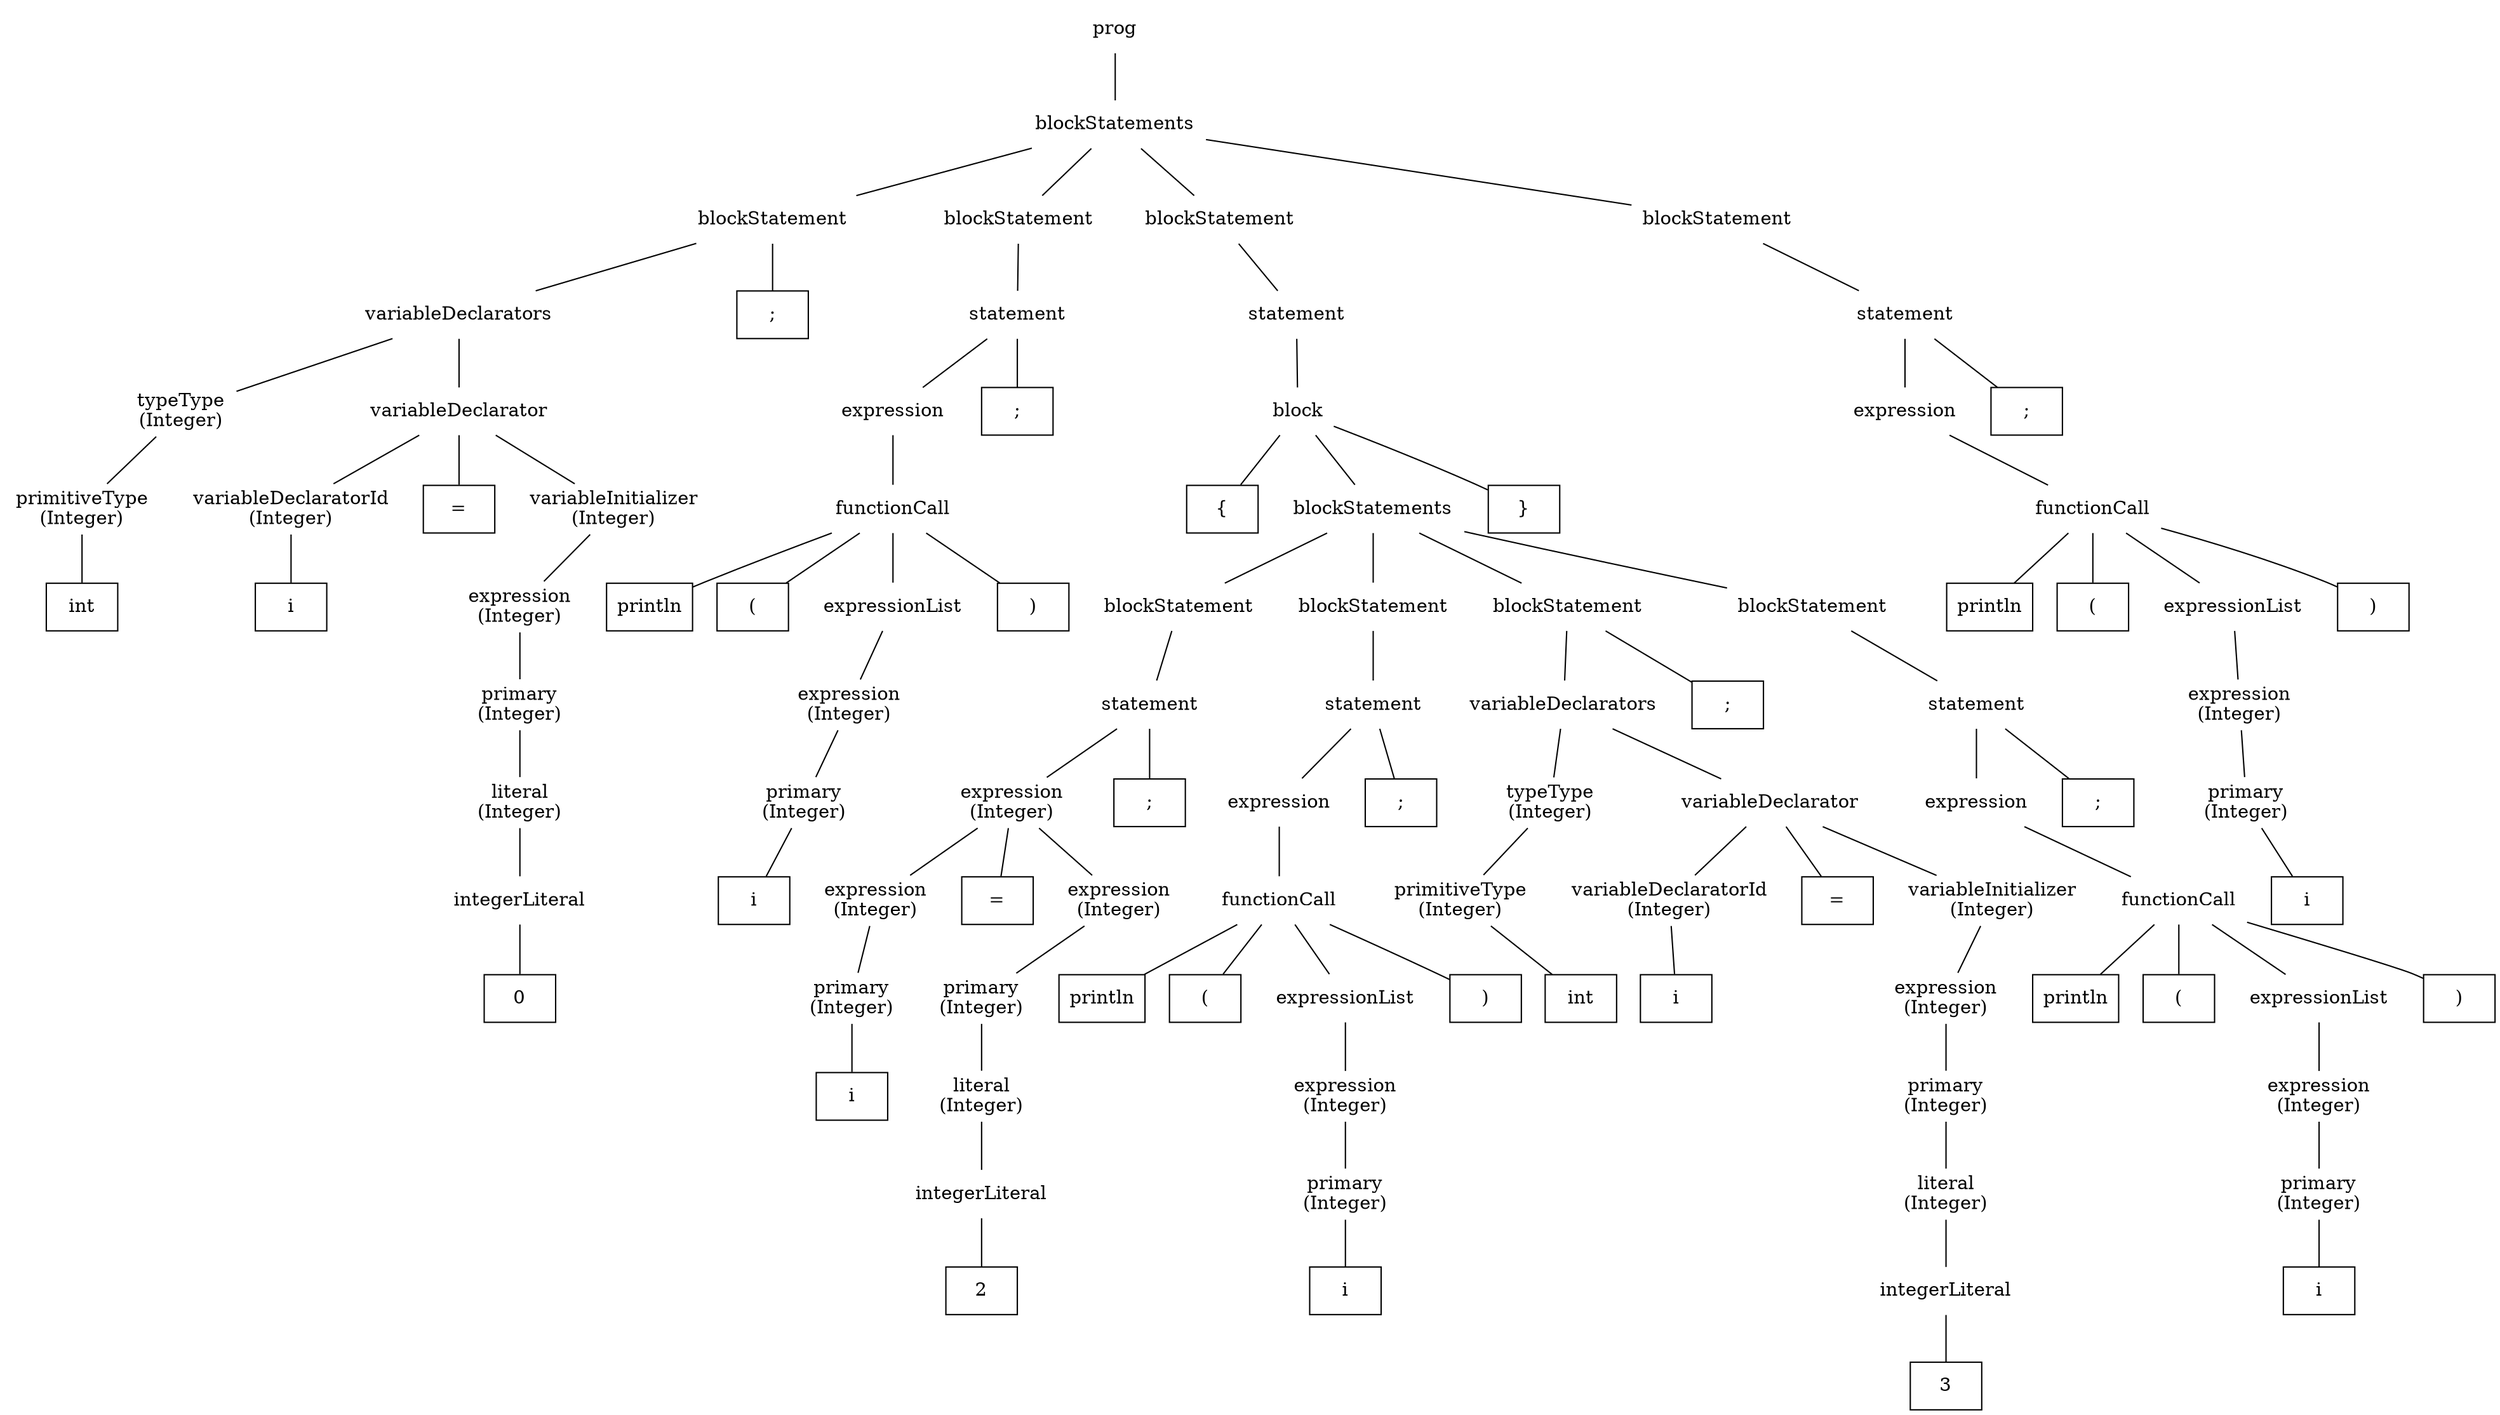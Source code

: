 graph at {
node [shape=plaintext]
0 [label="prog"]
1 [label="blockStatements"]
0 -- 1
2 [label="blockStatement"]
1 -- 2
3 [label="variableDeclarators"]
2 -- 3
4 [label="typeType"]
3 -- 4
5 [label="primitiveType"]
4 -- 5
6 [label="int" shape=rectangle]
5 -- 6
7 [label="variableDeclarator"]
3 -- 7
8 [label="variableDeclaratorId"]
7 -- 8
9 [label="i" shape=rectangle]
8 -- 9
10 [label="=" shape=rectangle]
7 -- 10
11 [label="variableInitializer"]
7 -- 11
12 [label="expression"]
11 -- 12
13 [label="primary"]
12 -- 13
14 [label="literal"]
13 -- 14
15 [label="integerLiteral"]
14 -- 15
16 [label="0" shape=rectangle]
15 -- 16
17 [label=";" shape=rectangle]
2 -- 17
18 [label="blockStatement"]
1 -- 18
19 [label="statement"]
18 -- 19
20 [label="expression"]
19 -- 20
21 [label="functionCall"]
20 -- 21
22 [label="println" shape=rectangle]
21 -- 22
23 [label="(" shape=rectangle]
21 -- 23
24 [label="expressionList"]
21 -- 24
25 [label="expression"]
24 -- 25
26 [label="primary"]
25 -- 26
27 [label="i" shape=rectangle]
26 -- 27
28 [label=")" shape=rectangle]
21 -- 28
29 [label=";" shape=rectangle]
19 -- 29
30 [label="blockStatement"]
1 -- 30
31 [label="statement"]
30 -- 31
32 [label="block"]
31 -- 32
33 [label="{" shape=rectangle]
32 -- 33
34 [label="blockStatements"]
32 -- 34
35 [label="blockStatement"]
34 -- 35
36 [label="statement"]
35 -- 36
37 [label="expression"]
36 -- 37
38 [label="expression"]
37 -- 38
39 [label="primary"]
38 -- 39
40 [label="i" shape=rectangle]
39 -- 40
41 [label="=" shape=rectangle]
37 -- 41
42 [label="expression"]
37 -- 42
43 [label="primary"]
42 -- 43
44 [label="literal"]
43 -- 44
45 [label="integerLiteral"]
44 -- 45
46 [label="2" shape=rectangle]
45 -- 46
47 [label=";" shape=rectangle]
36 -- 47
48 [label="blockStatement"]
34 -- 48
49 [label="statement"]
48 -- 49
50 [label="expression"]
49 -- 50
51 [label="functionCall"]
50 -- 51
52 [label="println" shape=rectangle]
51 -- 52
53 [label="(" shape=rectangle]
51 -- 53
54 [label="expressionList"]
51 -- 54
55 [label="expression"]
54 -- 55
56 [label="primary"]
55 -- 56
57 [label="i" shape=rectangle]
56 -- 57
58 [label=")" shape=rectangle]
51 -- 58
59 [label=";" shape=rectangle]
49 -- 59
60 [label="blockStatement"]
34 -- 60
61 [label="variableDeclarators"]
60 -- 61
62 [label="typeType"]
61 -- 62
63 [label="primitiveType"]
62 -- 63
64 [label="int" shape=rectangle]
63 -- 64
65 [label="variableDeclarator"]
61 -- 65
66 [label="variableDeclaratorId"]
65 -- 66
67 [label="i" shape=rectangle]
66 -- 67
68 [label="=" shape=rectangle]
65 -- 68
69 [label="variableInitializer"]
65 -- 69
70 [label="expression"]
69 -- 70
71 [label="primary"]
70 -- 71
72 [label="literal"]
71 -- 72
73 [label="integerLiteral"]
72 -- 73
74 [label="3" shape=rectangle]
73 -- 74
75 [label=";" shape=rectangle]
60 -- 75
76 [label="blockStatement"]
34 -- 76
77 [label="statement"]
76 -- 77
78 [label="expression"]
77 -- 78
79 [label="functionCall"]
78 -- 79
80 [label="println" shape=rectangle]
79 -- 80
81 [label="(" shape=rectangle]
79 -- 81
82 [label="expressionList"]
79 -- 82
83 [label="expression"]
82 -- 83
84 [label="primary"]
83 -- 84
85 [label="i" shape=rectangle]
84 -- 85
86 [label=")" shape=rectangle]
79 -- 86
87 [label=";" shape=rectangle]
77 -- 87
88 [label="}" shape=rectangle]
32 -- 88
89 [label="blockStatement"]
1 -- 89
90 [label="statement"]
89 -- 90
91 [label="expression"]
90 -- 91
92 [label="functionCall"]
91 -- 92
93 [label="println" shape=rectangle]
92 -- 93
94 [label="(" shape=rectangle]
92 -- 94
95 [label="expressionList"]
92 -- 95
96 [label="expression"]
95 -- 96
97 [label="primary"]
96 -- 97
98 [label="i" shape=rectangle]
97 -- 98
99 [label=")" shape=rectangle]
92 -- 99
100 [label=";" shape=rectangle]
90 -- 100
5 [label="primitiveType\n(Integer)"]
4 [label="typeType\n(Integer)"]
63 [label="primitiveType\n(Integer)"]
62 [label="typeType\n(Integer)"]
8 [label="variableDeclaratorId\n(Integer)"]
14 [label="literal\n(Integer)"]
13 [label="primary\n(Integer)"]
12 [label="expression\n(Integer)"]
11 [label="variableInitializer\n(Integer)"]
26 [label="primary\n(Integer)"]
25 [label="expression\n(Integer)"]
39 [label="primary\n(Integer)"]
38 [label="expression\n(Integer)"]
44 [label="literal\n(Integer)"]
43 [label="primary\n(Integer)"]
42 [label="expression\n(Integer)"]
37 [label="expression\n(Integer)"]
56 [label="primary\n(Integer)"]
55 [label="expression\n(Integer)"]
66 [label="variableDeclaratorId\n(Integer)"]
72 [label="literal\n(Integer)"]
71 [label="primary\n(Integer)"]
70 [label="expression\n(Integer)"]
69 [label="variableInitializer\n(Integer)"]
84 [label="primary\n(Integer)"]
83 [label="expression\n(Integer)"]
97 [label="primary\n(Integer)"]
96 [label="expression\n(Integer)"]
}
